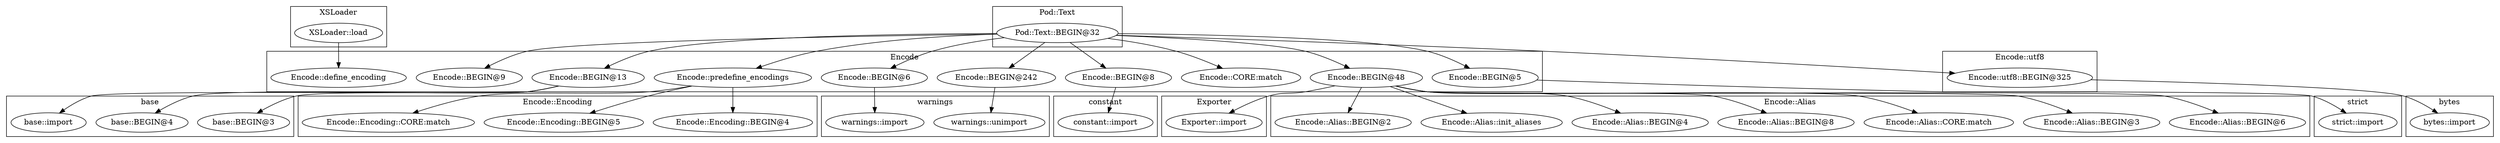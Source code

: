 digraph {
graph [overlap=false]
subgraph cluster_Pod_Text {
	label="Pod::Text";
	"Pod::Text::BEGIN@32";
}
subgraph cluster_Encode {
	label="Encode";
	"Encode::BEGIN@13";
	"Encode::CORE:match";
	"Encode::define_encoding";
	"Encode::predefine_encodings";
	"Encode::BEGIN@242";
	"Encode::BEGIN@8";
	"Encode::BEGIN@48";
	"Encode::BEGIN@6";
	"Encode::BEGIN@9";
	"Encode::BEGIN@5";
}
subgraph cluster_warnings {
	label="warnings";
	"warnings::unimport";
	"warnings::import";
}
subgraph cluster_base {
	label="base";
	"base::BEGIN@3";
	"base::BEGIN@4";
	"base::import";
}
subgraph cluster_strict {
	label="strict";
	"strict::import";
}
subgraph cluster_Encode_Encoding {
	label="Encode::Encoding";
	"Encode::Encoding::BEGIN@4";
	"Encode::Encoding::BEGIN@5";
	"Encode::Encoding::CORE:match";
}
subgraph cluster_XSLoader {
	label="XSLoader";
	"XSLoader::load";
}
subgraph cluster_bytes {
	label="bytes";
	"bytes::import";
}
subgraph cluster_Encode_utf8 {
	label="Encode::utf8";
	"Encode::utf8::BEGIN@325";
}
subgraph cluster_constant {
	label="constant";
	"constant::import";
}
subgraph cluster_Exporter {
	label="Exporter";
	"Exporter::import";
}
subgraph cluster_Encode_Alias {
	label="Encode::Alias";
	"Encode::Alias::BEGIN@6";
	"Encode::Alias::BEGIN@3";
	"Encode::Alias::CORE:match";
	"Encode::Alias::BEGIN@8";
	"Encode::Alias::BEGIN@4";
	"Encode::Alias::init_aliases";
	"Encode::Alias::BEGIN@2";
}
"Encode::BEGIN@13" -> "base::BEGIN@3";
"Pod::Text::BEGIN@32" -> "Encode::BEGIN@5";
"Encode::BEGIN@48" -> "Encode::Alias::BEGIN@2";
"Encode::BEGIN@48" -> "Encode::Alias::BEGIN@8";
"Encode::utf8::BEGIN@325" -> "bytes::import";
"Encode::BEGIN@242" -> "warnings::unimport";
"Encode::BEGIN@48" -> "Exporter::import";
"Encode::BEGIN@48" -> "Encode::Alias::BEGIN@3";
"Encode::BEGIN@13" -> "base::BEGIN@4";
"Encode::BEGIN@8" -> "constant::import";
"Pod::Text::BEGIN@32" -> "Encode::BEGIN@242";
"Encode::BEGIN@13" -> "base::import";
"Pod::Text::BEGIN@32" -> "Encode::utf8::BEGIN@325";
"Encode::BEGIN@6" -> "warnings::import";
"Pod::Text::BEGIN@32" -> "Encode::BEGIN@9";
"Pod::Text::BEGIN@32" -> "Encode::CORE:match";
"Encode::predefine_encodings" -> "Encode::Encoding::BEGIN@4";
"Encode::BEGIN@48" -> "Encode::Alias::BEGIN@6";
"Pod::Text::BEGIN@32" -> "Encode::BEGIN@13";
"Pod::Text::BEGIN@32" -> "Encode::predefine_encodings";
"Pod::Text::BEGIN@32" -> "Encode::BEGIN@48";
"Pod::Text::BEGIN@32" -> "Encode::BEGIN@6";
"Encode::predefine_encodings" -> "Encode::Encoding::CORE:match";
"XSLoader::load" -> "Encode::define_encoding";
"Pod::Text::BEGIN@32" -> "Encode::BEGIN@8";
"Encode::BEGIN@48" -> "Encode::Alias::CORE:match";
"Encode::predefine_encodings" -> "Encode::Encoding::BEGIN@5";
"Encode::BEGIN@48" -> "Encode::Alias::init_aliases";
"Encode::BEGIN@48" -> "Encode::Alias::BEGIN@4";
"Encode::BEGIN@5" -> "strict::import";
}
